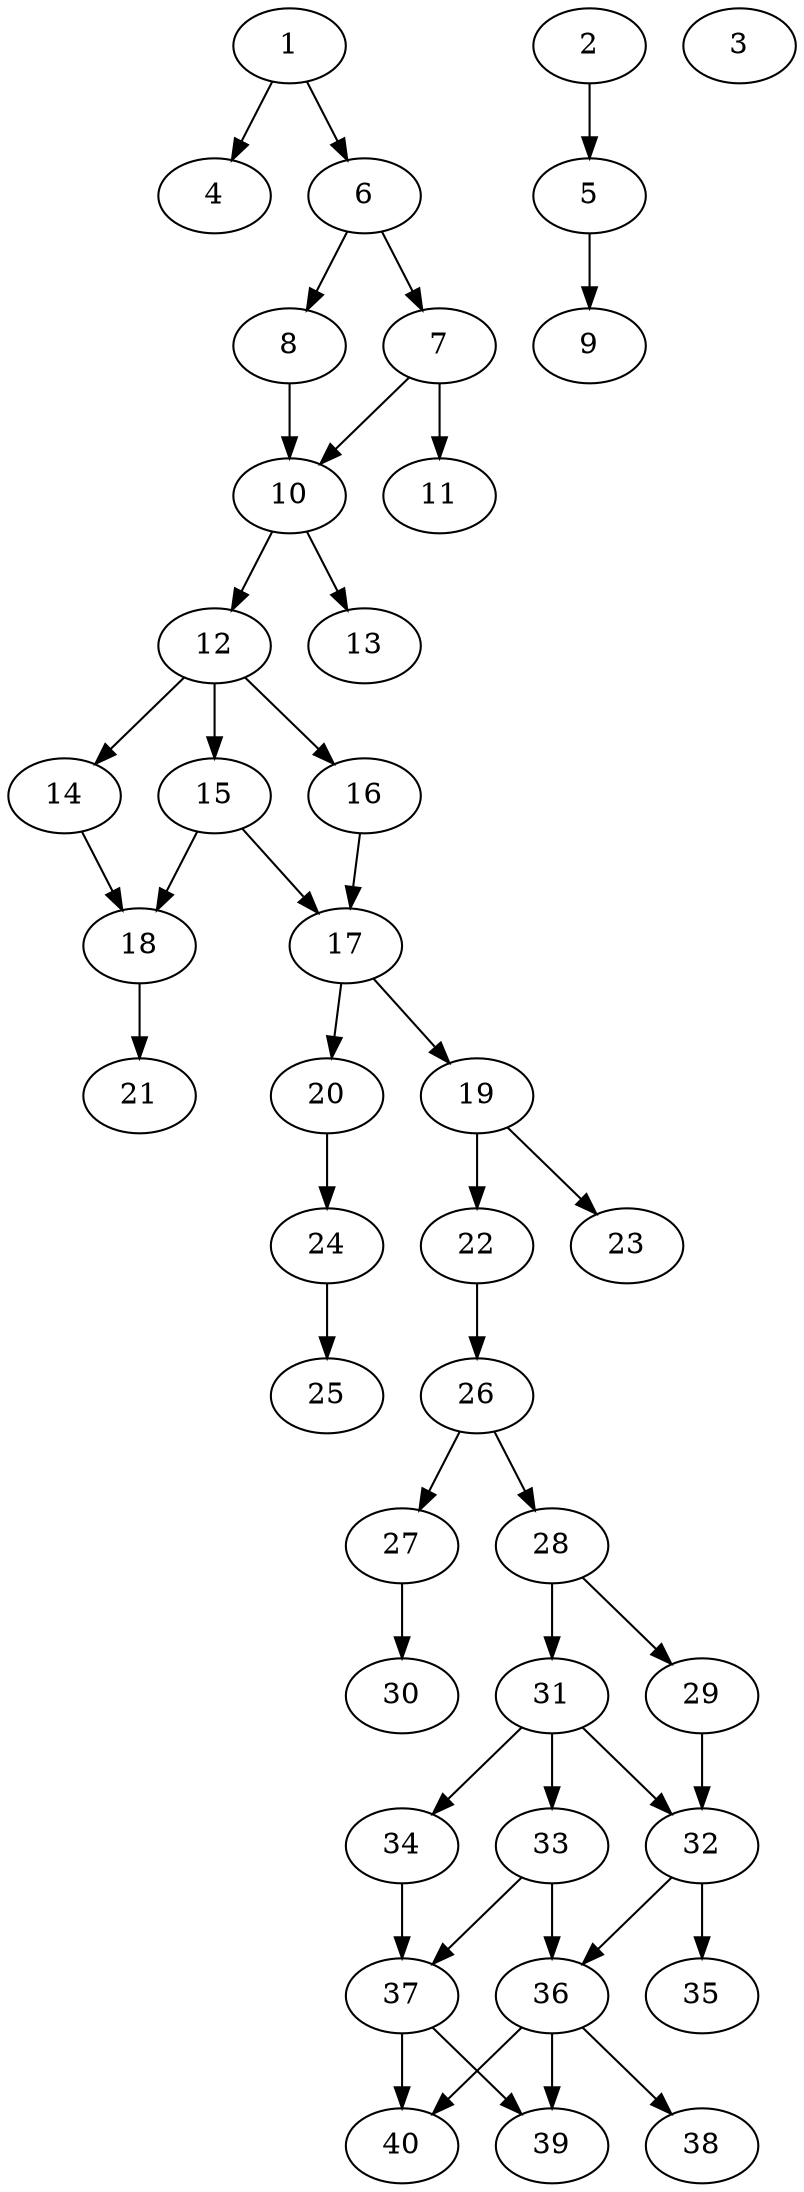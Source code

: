 // DAG automatically generated by daggen at Thu Oct  3 14:06:50 2019
// ./daggen --dot -n 40 --ccr 0.3 --fat 0.3 --regular 0.7 --density 0.5 --mindata 5242880 --maxdata 52428800 
digraph G {
  1 [size="61112320", alpha="0.16", expect_size="18333696"] 
  1 -> 4 [size ="18333696"]
  1 -> 6 [size ="18333696"]
  2 [size="73772373", alpha="0.05", expect_size="22131712"] 
  2 -> 5 [size ="22131712"]
  3 [size="64542720", alpha="0.05", expect_size="19362816"] 
  4 [size="68055040", alpha="0.19", expect_size="20416512"] 
  5 [size="170427733", alpha="0.16", expect_size="51128320"] 
  5 -> 9 [size ="51128320"]
  6 [size="158064640", alpha="0.15", expect_size="47419392"] 
  6 -> 7 [size ="47419392"]
  6 -> 8 [size ="47419392"]
  7 [size="157573120", alpha="0.01", expect_size="47271936"] 
  7 -> 10 [size ="47271936"]
  7 -> 11 [size ="47271936"]
  8 [size="109984427", alpha="0.12", expect_size="32995328"] 
  8 -> 10 [size ="32995328"]
  9 [size="88558933", alpha="0.00", expect_size="26567680"] 
  10 [size="62935040", alpha="0.14", expect_size="18880512"] 
  10 -> 12 [size ="18880512"]
  10 -> 13 [size ="18880512"]
  11 [size="160464213", alpha="0.12", expect_size="48139264"] 
  12 [size="125859840", alpha="0.08", expect_size="37757952"] 
  12 -> 14 [size ="37757952"]
  12 -> 15 [size ="37757952"]
  12 -> 16 [size ="37757952"]
  13 [size="161378987", alpha="0.10", expect_size="48413696"] 
  14 [size="46226773", alpha="0.09", expect_size="13868032"] 
  14 -> 18 [size ="13868032"]
  15 [size="37840213", alpha="0.15", expect_size="11352064"] 
  15 -> 17 [size ="11352064"]
  15 -> 18 [size ="11352064"]
  16 [size="161119573", alpha="0.11", expect_size="48335872"] 
  16 -> 17 [size ="48335872"]
  17 [size="122596693", alpha="0.11", expect_size="36779008"] 
  17 -> 19 [size ="36779008"]
  17 -> 20 [size ="36779008"]
  18 [size="129150293", alpha="0.17", expect_size="38745088"] 
  18 -> 21 [size ="38745088"]
  19 [size="68130133", alpha="0.07", expect_size="20439040"] 
  19 -> 22 [size ="20439040"]
  19 -> 23 [size ="20439040"]
  20 [size="68850347", alpha="0.13", expect_size="20655104"] 
  20 -> 24 [size ="20655104"]
  21 [size="24876373", alpha="0.05", expect_size="7462912"] 
  22 [size="120238080", alpha="0.04", expect_size="36071424"] 
  22 -> 26 [size ="36071424"]
  23 [size="29532160", alpha="0.09", expect_size="8859648"] 
  24 [size="108465493", alpha="0.20", expect_size="32539648"] 
  24 -> 25 [size ="32539648"]
  25 [size="24135680", alpha="0.11", expect_size="7240704"] 
  26 [size="138827093", alpha="0.19", expect_size="41648128"] 
  26 -> 27 [size ="41648128"]
  26 -> 28 [size ="41648128"]
  27 [size="68768427", alpha="0.06", expect_size="20630528"] 
  27 -> 30 [size ="20630528"]
  28 [size="152415573", alpha="0.04", expect_size="45724672"] 
  28 -> 29 [size ="45724672"]
  28 -> 31 [size ="45724672"]
  29 [size="126928213", alpha="0.11", expect_size="38078464"] 
  29 -> 32 [size ="38078464"]
  30 [size="25750187", alpha="0.04", expect_size="7725056"] 
  31 [size="130239147", alpha="0.15", expect_size="39071744"] 
  31 -> 32 [size ="39071744"]
  31 -> 33 [size ="39071744"]
  31 -> 34 [size ="39071744"]
  32 [size="169461760", alpha="0.00", expect_size="50838528"] 
  32 -> 35 [size ="50838528"]
  32 -> 36 [size ="50838528"]
  33 [size="42431147", alpha="0.04", expect_size="12729344"] 
  33 -> 36 [size ="12729344"]
  33 -> 37 [size ="12729344"]
  34 [size="110783147", alpha="0.10", expect_size="33234944"] 
  34 -> 37 [size ="33234944"]
  35 [size="110530560", alpha="0.20", expect_size="33159168"] 
  36 [size="37338453", alpha="0.08", expect_size="11201536"] 
  36 -> 38 [size ="11201536"]
  36 -> 39 [size ="11201536"]
  36 -> 40 [size ="11201536"]
  37 [size="31802027", alpha="0.09", expect_size="9540608"] 
  37 -> 39 [size ="9540608"]
  37 -> 40 [size ="9540608"]
  38 [size="76728320", alpha="0.04", expect_size="23018496"] 
  39 [size="107342507", alpha="0.06", expect_size="32202752"] 
  40 [size="37440853", alpha="0.14", expect_size="11232256"] 
}
